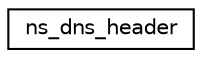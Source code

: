 digraph "Graphical Class Hierarchy"
{
  edge [fontname="Helvetica",fontsize="10",labelfontname="Helvetica",labelfontsize="10"];
  node [fontname="Helvetica",fontsize="10",shape=record];
  rankdir="LR";
  Node1 [label="ns_dns_header",height=0.2,width=0.4,color="black", fillcolor="white", style="filled",URL="$structns__dns__header.html"];
}
